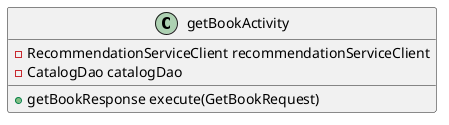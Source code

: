 @startuml

class getBookActivity {
    - RecommendationServiceClient recommendationServiceClient
    - CatalogDao catalogDao
    + getBookResponse execute(GetBookRequest)
}

@enduml
